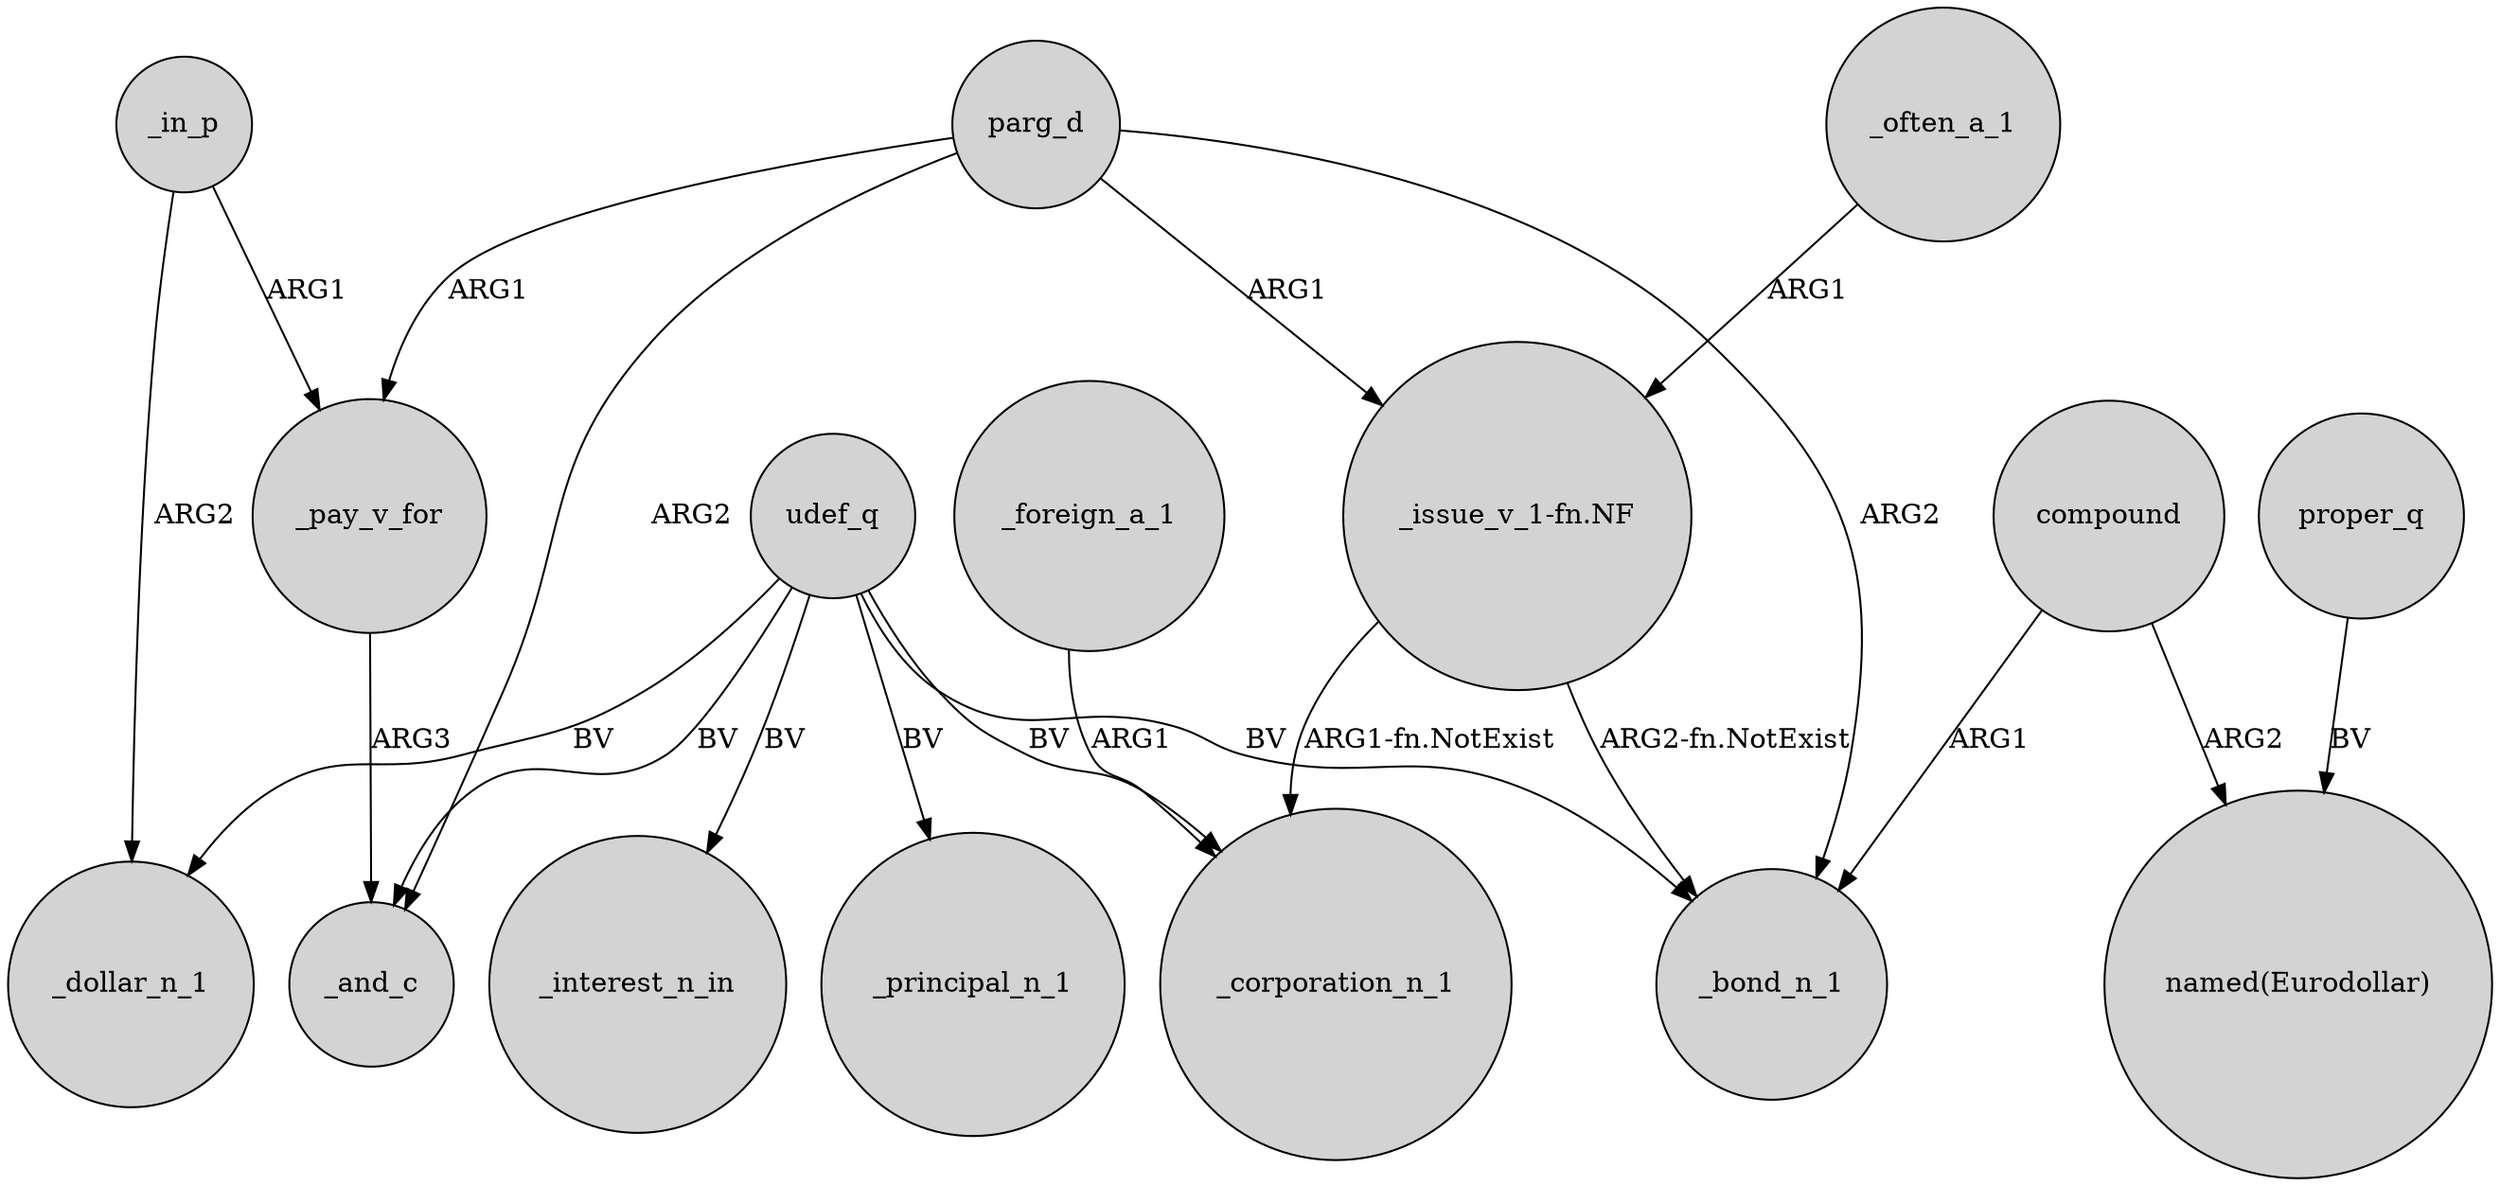 digraph {
	node [shape=circle style=filled]
	_in_p -> _dollar_n_1 [label=ARG2]
	parg_d -> _bond_n_1 [label=ARG2]
	compound -> _bond_n_1 [label=ARG1]
	udef_q -> _interest_n_in [label=BV]
	udef_q -> _principal_n_1 [label=BV]
	parg_d -> _and_c [label=ARG2]
	_foreign_a_1 -> _corporation_n_1 [label=ARG1]
	_often_a_1 -> "_issue_v_1-fn.NF" [label=ARG1]
	udef_q -> _corporation_n_1 [label=BV]
	udef_q -> _bond_n_1 [label=BV]
	parg_d -> "_issue_v_1-fn.NF" [label=ARG1]
	"_issue_v_1-fn.NF" -> _bond_n_1 [label="ARG2-fn.NotExist"]
	proper_q -> "named(Eurodollar)" [label=BV]
	_pay_v_for -> _and_c [label=ARG3]
	"_issue_v_1-fn.NF" -> _corporation_n_1 [label="ARG1-fn.NotExist"]
	compound -> "named(Eurodollar)" [label=ARG2]
	udef_q -> _and_c [label=BV]
	parg_d -> _pay_v_for [label=ARG1]
	udef_q -> _dollar_n_1 [label=BV]
	_in_p -> _pay_v_for [label=ARG1]
}
